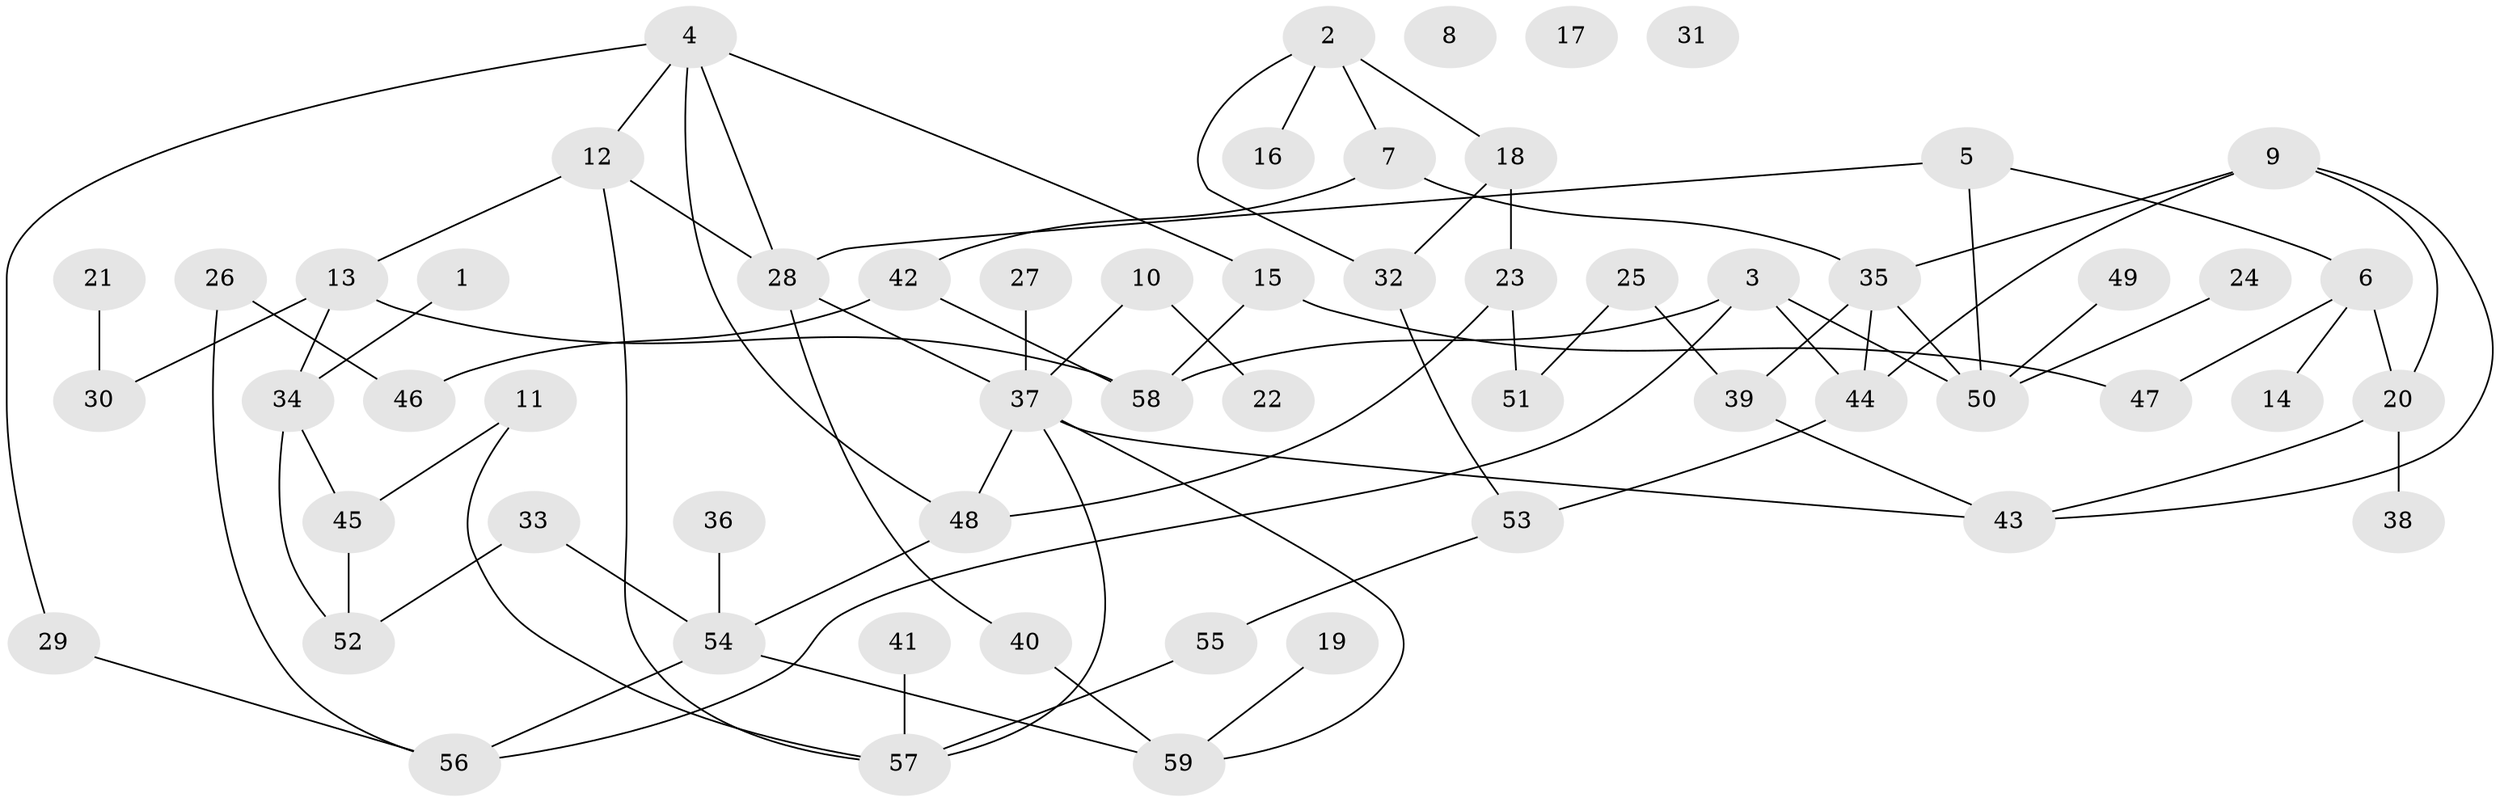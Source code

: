 // Generated by graph-tools (version 1.1) at 2025/13/03/09/25 04:13:09]
// undirected, 59 vertices, 81 edges
graph export_dot {
graph [start="1"]
  node [color=gray90,style=filled];
  1;
  2;
  3;
  4;
  5;
  6;
  7;
  8;
  9;
  10;
  11;
  12;
  13;
  14;
  15;
  16;
  17;
  18;
  19;
  20;
  21;
  22;
  23;
  24;
  25;
  26;
  27;
  28;
  29;
  30;
  31;
  32;
  33;
  34;
  35;
  36;
  37;
  38;
  39;
  40;
  41;
  42;
  43;
  44;
  45;
  46;
  47;
  48;
  49;
  50;
  51;
  52;
  53;
  54;
  55;
  56;
  57;
  58;
  59;
  1 -- 34;
  2 -- 7;
  2 -- 16;
  2 -- 18;
  2 -- 32;
  3 -- 44;
  3 -- 50;
  3 -- 56;
  3 -- 58;
  4 -- 12;
  4 -- 15;
  4 -- 28;
  4 -- 29;
  4 -- 48;
  5 -- 6;
  5 -- 28;
  5 -- 50;
  6 -- 14;
  6 -- 20;
  6 -- 47;
  7 -- 35;
  7 -- 42;
  9 -- 20;
  9 -- 35;
  9 -- 43;
  9 -- 44;
  10 -- 22;
  10 -- 37;
  11 -- 45;
  11 -- 57;
  12 -- 13;
  12 -- 28;
  12 -- 57;
  13 -- 30;
  13 -- 34;
  13 -- 58;
  15 -- 47;
  15 -- 58;
  18 -- 23;
  18 -- 32;
  19 -- 59;
  20 -- 38;
  20 -- 43;
  21 -- 30;
  23 -- 48;
  23 -- 51;
  24 -- 50;
  25 -- 39;
  25 -- 51;
  26 -- 46;
  26 -- 56;
  27 -- 37;
  28 -- 37;
  28 -- 40;
  29 -- 56;
  32 -- 53;
  33 -- 52;
  33 -- 54;
  34 -- 45;
  34 -- 52;
  35 -- 39;
  35 -- 44;
  35 -- 50;
  36 -- 54;
  37 -- 43;
  37 -- 48;
  37 -- 57;
  37 -- 59;
  39 -- 43;
  40 -- 59;
  41 -- 57;
  42 -- 46;
  42 -- 58;
  44 -- 53;
  45 -- 52;
  48 -- 54;
  49 -- 50;
  53 -- 55;
  54 -- 56;
  54 -- 59;
  55 -- 57;
}
